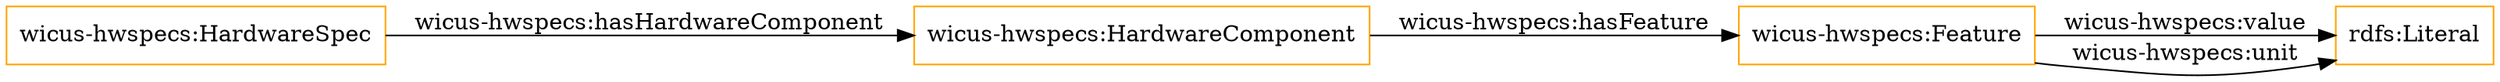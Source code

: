 digraph ar2dtool_diagram { 
rankdir=LR;
size="1501"
node [shape = rectangle, color="orange"]; "wicus-hwspecs:HardwareSpec" "wicus-hwspecs:HardwareComponent" "wicus-hwspecs:Feature" ; /*classes style*/
	"wicus-hwspecs:Feature" -> "rdfs:Literal" [ label = "wicus-hwspecs:value" ];
	"wicus-hwspecs:HardwareSpec" -> "wicus-hwspecs:HardwareComponent" [ label = "wicus-hwspecs:hasHardwareComponent" ];
	"wicus-hwspecs:Feature" -> "rdfs:Literal" [ label = "wicus-hwspecs:unit" ];
	"wicus-hwspecs:HardwareComponent" -> "wicus-hwspecs:Feature" [ label = "wicus-hwspecs:hasFeature" ];

}
